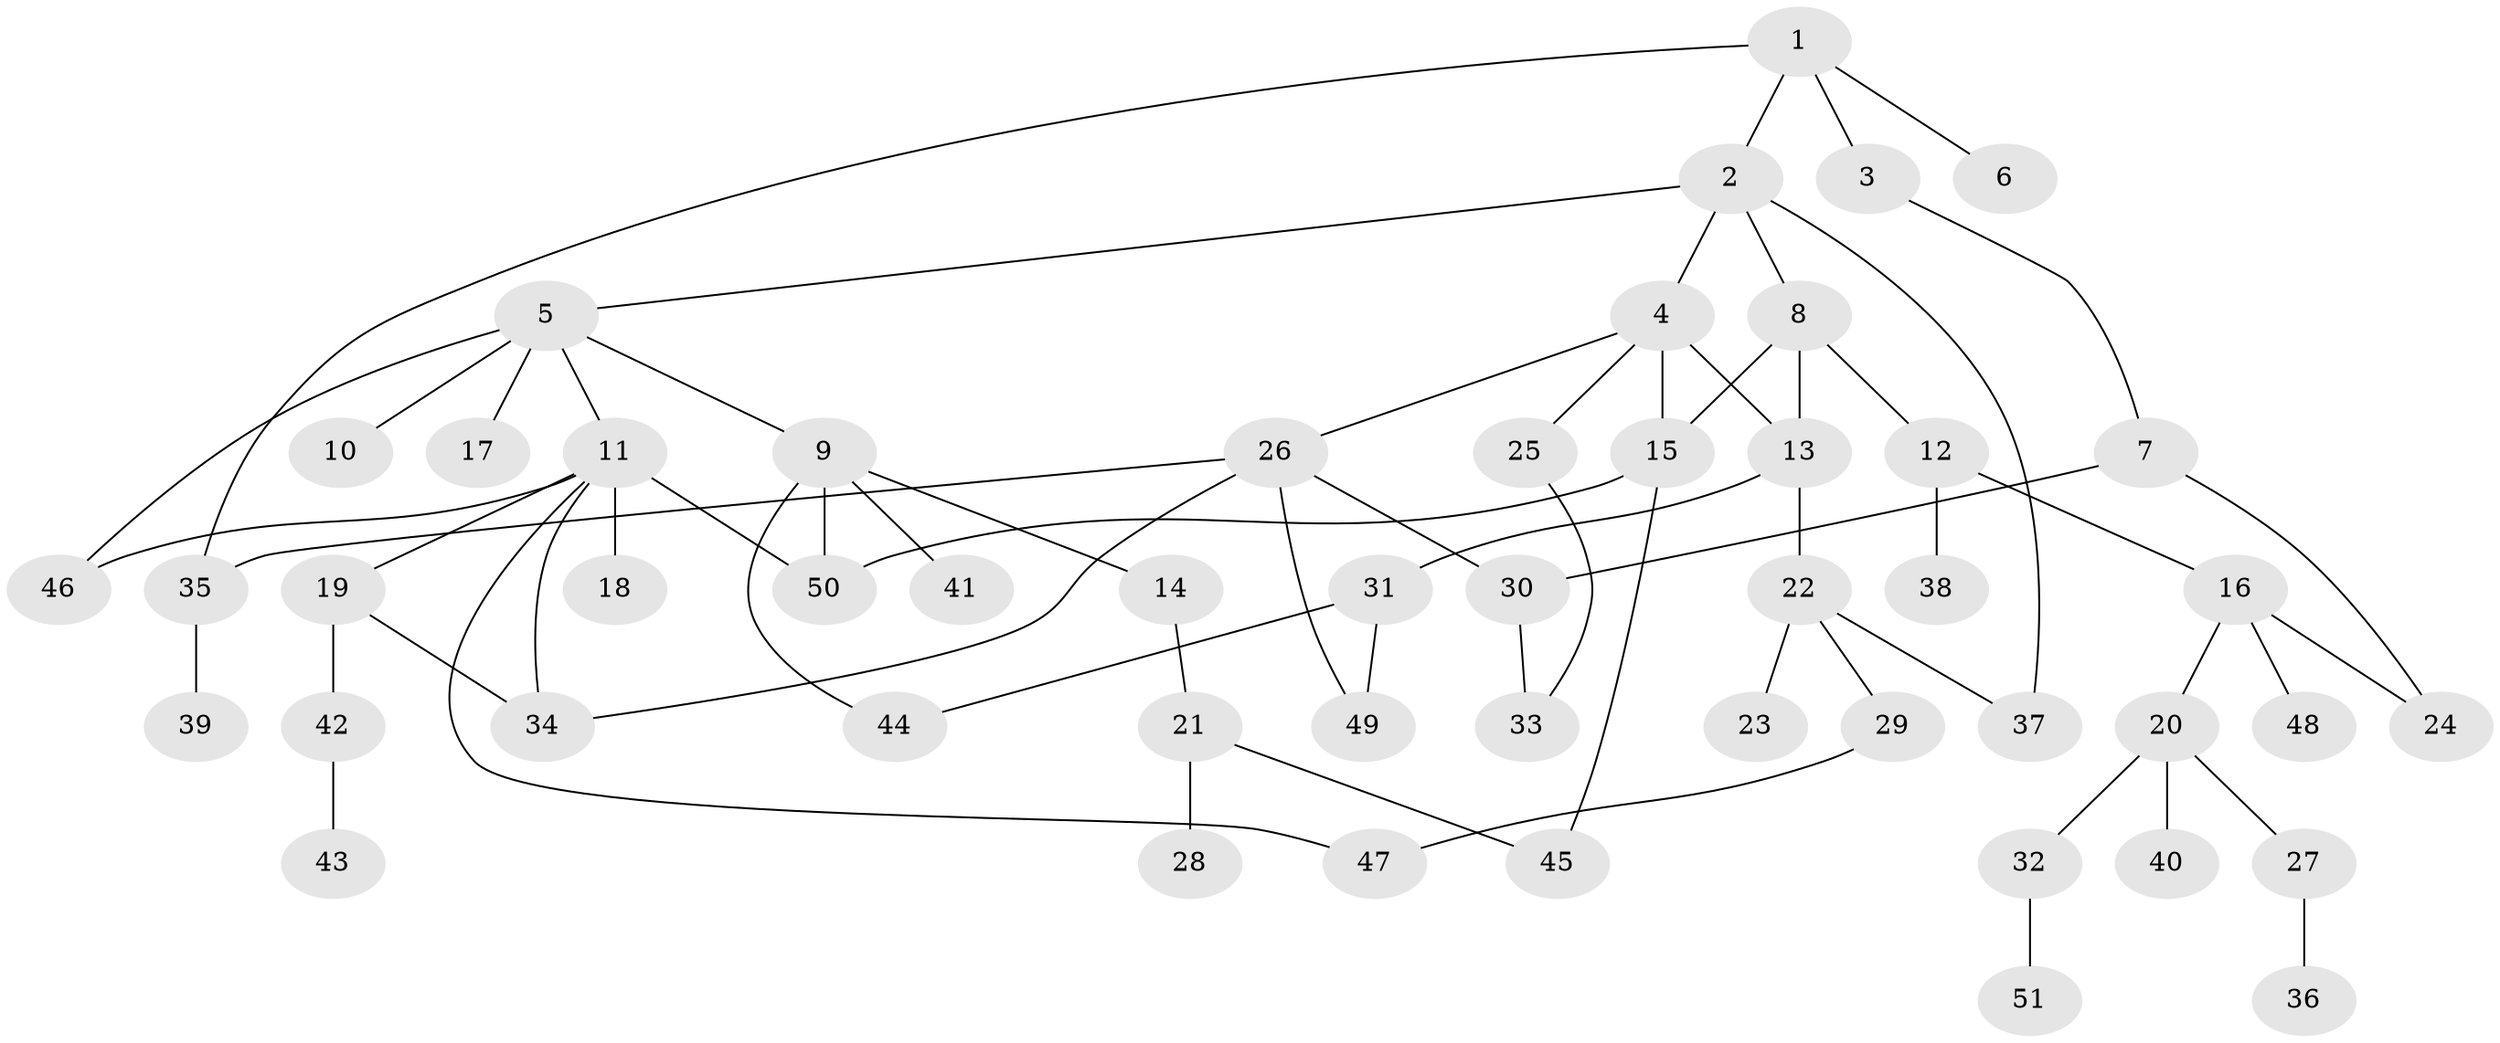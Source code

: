 // coarse degree distribution, {6: 0.05714285714285714, 2: 0.2571428571428571, 5: 0.08571428571428572, 4: 0.11428571428571428, 1: 0.2857142857142857, 7: 0.05714285714285714, 3: 0.14285714285714285}
// Generated by graph-tools (version 1.1) at 2025/17/03/04/25 18:17:07]
// undirected, 51 vertices, 66 edges
graph export_dot {
graph [start="1"]
  node [color=gray90,style=filled];
  1;
  2;
  3;
  4;
  5;
  6;
  7;
  8;
  9;
  10;
  11;
  12;
  13;
  14;
  15;
  16;
  17;
  18;
  19;
  20;
  21;
  22;
  23;
  24;
  25;
  26;
  27;
  28;
  29;
  30;
  31;
  32;
  33;
  34;
  35;
  36;
  37;
  38;
  39;
  40;
  41;
  42;
  43;
  44;
  45;
  46;
  47;
  48;
  49;
  50;
  51;
  1 -- 2;
  1 -- 3;
  1 -- 6;
  1 -- 35;
  2 -- 4;
  2 -- 5;
  2 -- 8;
  2 -- 37;
  3 -- 7;
  4 -- 25;
  4 -- 26;
  4 -- 13;
  4 -- 15;
  5 -- 9;
  5 -- 10;
  5 -- 11;
  5 -- 17;
  5 -- 46;
  7 -- 24;
  7 -- 30;
  8 -- 12;
  8 -- 13;
  8 -- 15;
  9 -- 14;
  9 -- 41;
  9 -- 44;
  9 -- 50;
  11 -- 18;
  11 -- 19;
  11 -- 46;
  11 -- 34;
  11 -- 50;
  11 -- 47;
  12 -- 16;
  12 -- 38;
  13 -- 22;
  13 -- 31;
  14 -- 21;
  15 -- 45;
  15 -- 50;
  16 -- 20;
  16 -- 48;
  16 -- 24;
  19 -- 42;
  19 -- 34;
  20 -- 27;
  20 -- 32;
  20 -- 40;
  21 -- 28;
  21 -- 45;
  22 -- 23;
  22 -- 29;
  22 -- 37;
  25 -- 33;
  26 -- 34;
  26 -- 35;
  26 -- 49;
  26 -- 30;
  27 -- 36;
  29 -- 47;
  30 -- 33;
  31 -- 49;
  31 -- 44;
  32 -- 51;
  35 -- 39;
  42 -- 43;
}
